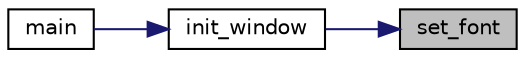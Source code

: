 digraph "set_font"
{
 // LATEX_PDF_SIZE
  edge [fontname="Helvetica",fontsize="10",labelfontname="Helvetica",labelfontsize="10"];
  node [fontname="Helvetica",fontsize="10",shape=record];
  rankdir="RL";
  Node1 [label="set_font",height=0.2,width=0.4,color="black", fillcolor="grey75", style="filled", fontcolor="black",tooltip="inisialize all the font of the game"];
  Node1 -> Node2 [dir="back",color="midnightblue",fontsize="10",style="solid",fontname="Helvetica"];
  Node2 [label="init_window",height=0.2,width=0.4,color="black", fillcolor="white", style="filled",URL="$window_8c.html#a612045ba17c465613f7c86ac8ce009d3",tooltip="inisialize all the window of the game"];
  Node2 -> Node3 [dir="back",color="midnightblue",fontsize="10",style="solid",fontname="Helvetica"];
  Node3 [label="main",height=0.2,width=0.4,color="black", fillcolor="white", style="filled",URL="$main_8c.html#abf9e6b7e6f15df4b525a2e7705ba3089",tooltip="Main function of the project contain the game loop."];
}
